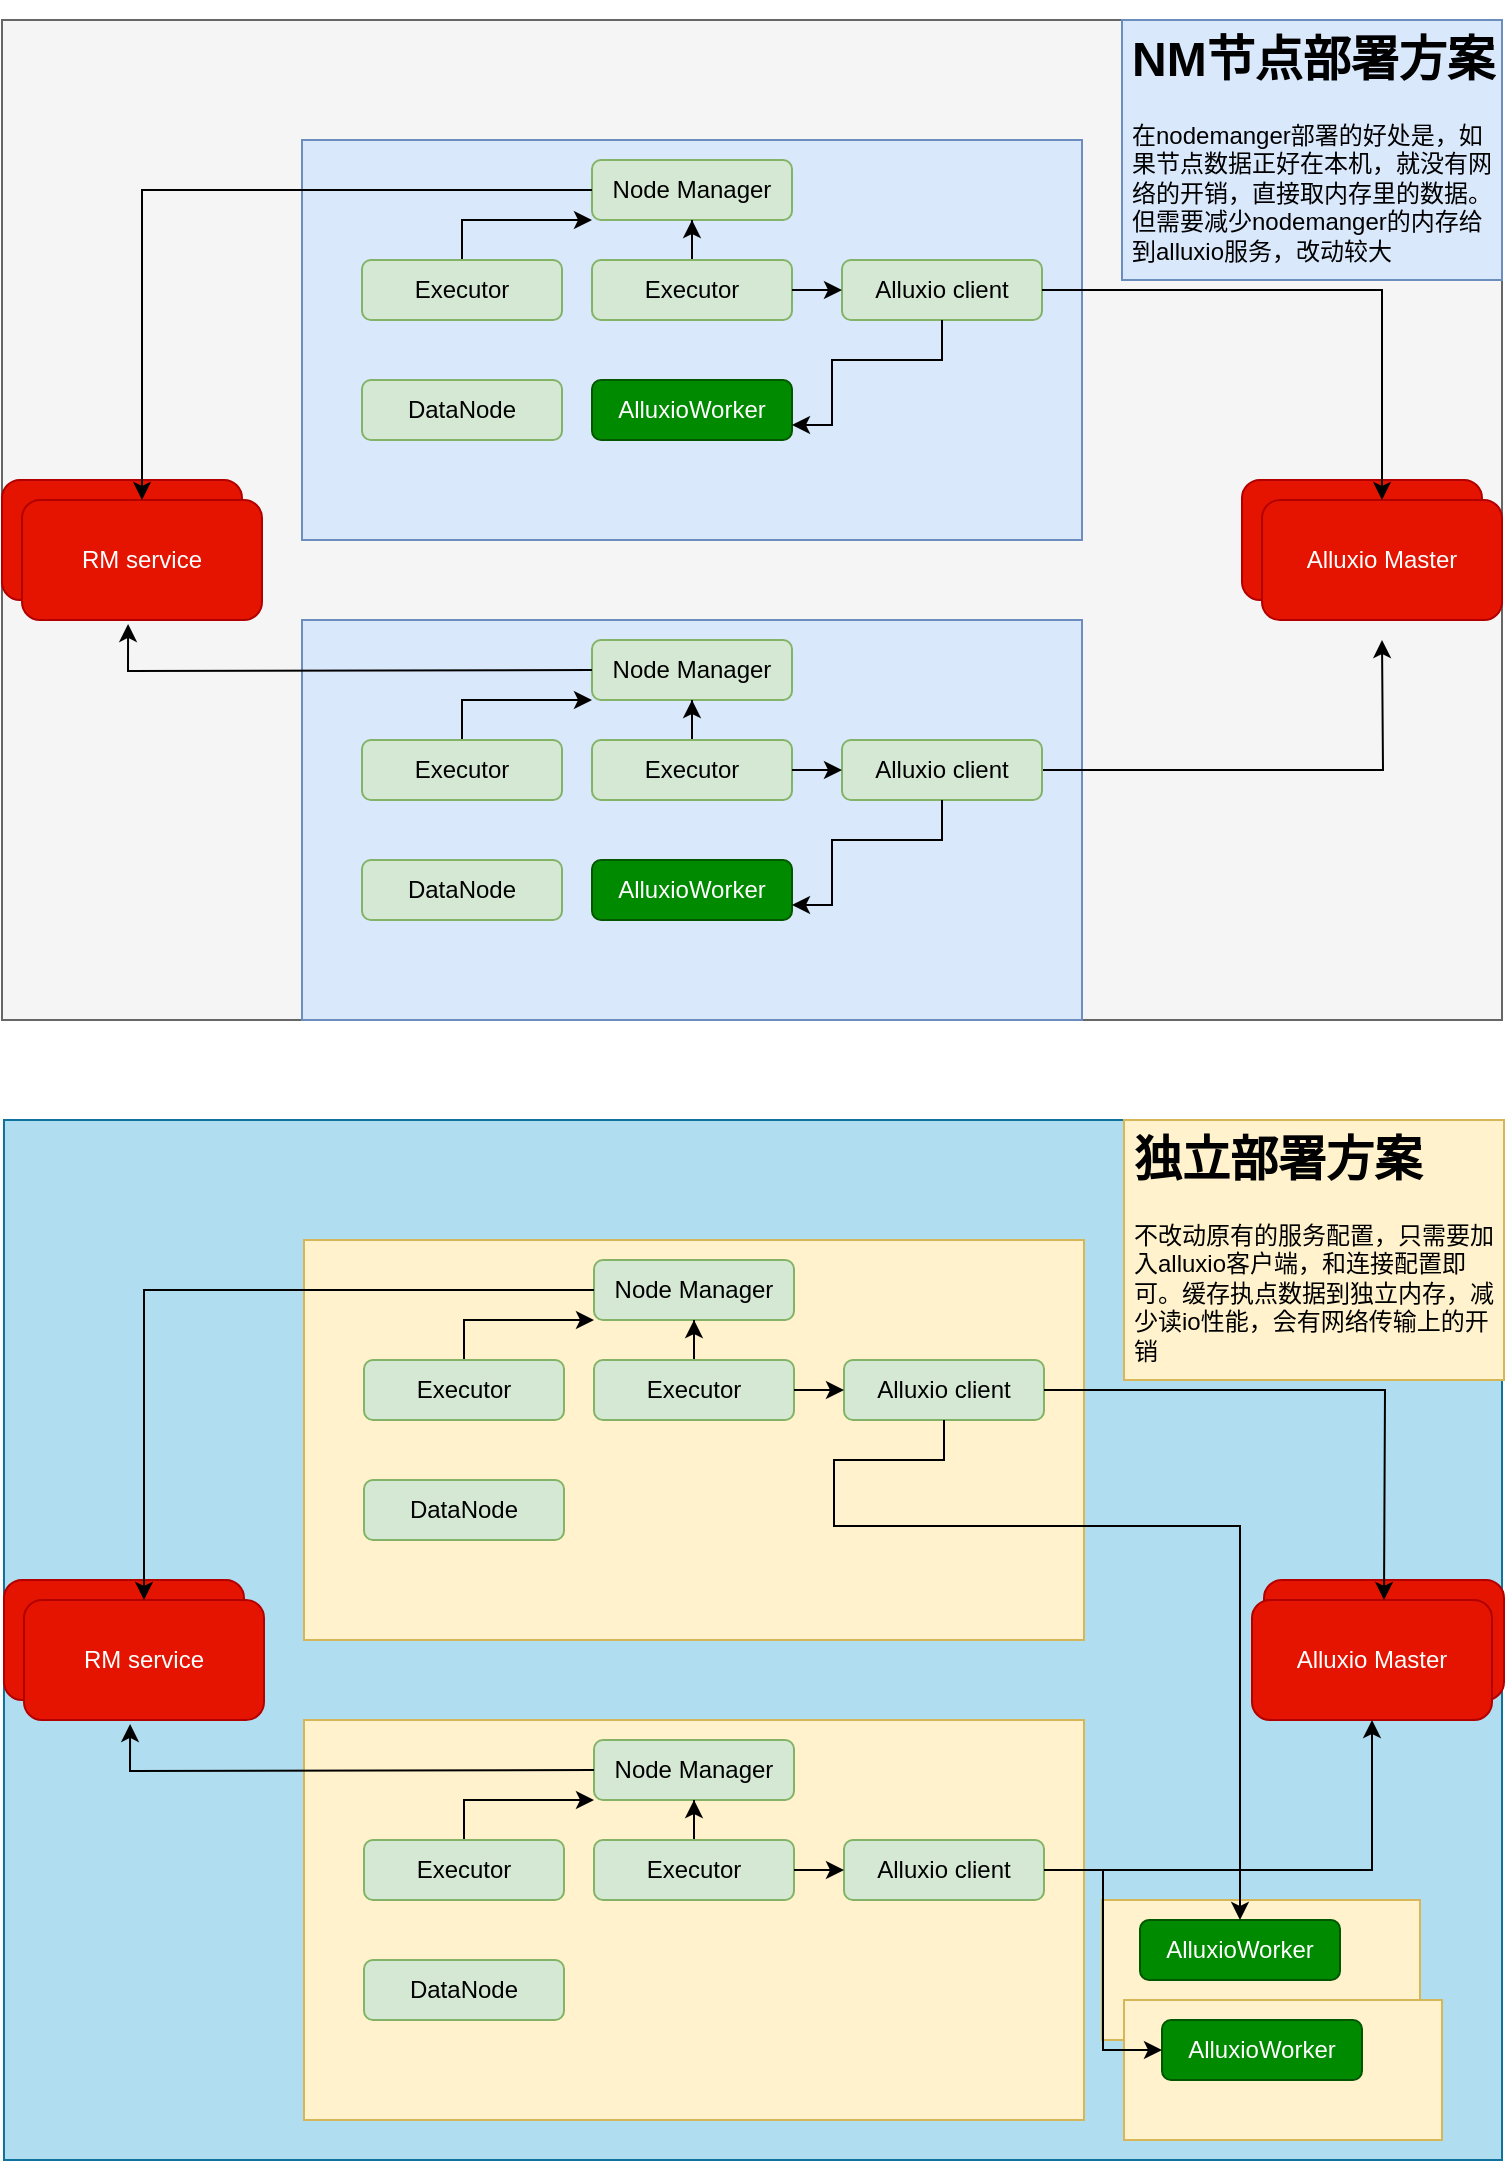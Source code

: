<mxfile version="15.7.4" type="github">
  <diagram id="t_1q5KEKuvA8vM5OTTdt" name="Page-1">
    <mxGraphModel dx="1422" dy="762" grid="1" gridSize="10" guides="1" tooltips="1" connect="1" arrows="1" fold="1" page="1" pageScale="1" pageWidth="827" pageHeight="1169" math="0" shadow="0">
      <root>
        <mxCell id="0" />
        <mxCell id="1" parent="0" />
        <mxCell id="02zp73fsQsVZQxTClNC5-87" value="" style="group" vertex="1" connectable="0" parent="1">
          <mxGeometry x="10" y="10" width="750" height="500" as="geometry" />
        </mxCell>
        <mxCell id="02zp73fsQsVZQxTClNC5-120" value="" style="rounded=0;whiteSpace=wrap;html=1;fillColor=#f5f5f5;strokeColor=#666666;fontColor=#333333;" vertex="1" parent="02zp73fsQsVZQxTClNC5-87">
          <mxGeometry width="750" height="500" as="geometry" />
        </mxCell>
        <mxCell id="02zp73fsQsVZQxTClNC5-2" value="" style="rounded=0;whiteSpace=wrap;html=1;fillColor=#dae8fc;strokeColor=#6c8ebf;" vertex="1" parent="02zp73fsQsVZQxTClNC5-87">
          <mxGeometry x="150" y="60" width="390" height="200" as="geometry" />
        </mxCell>
        <mxCell id="02zp73fsQsVZQxTClNC5-3" value="Node Manager" style="rounded=1;whiteSpace=wrap;html=1;fillColor=#d5e8d4;strokeColor=#82b366;" vertex="1" parent="02zp73fsQsVZQxTClNC5-87">
          <mxGeometry x="295" y="70" width="100" height="30" as="geometry" />
        </mxCell>
        <mxCell id="02zp73fsQsVZQxTClNC5-4" value="" style="rounded=1;whiteSpace=wrap;html=1;fillColor=#e51400;fontColor=#ffffff;strokeColor=#B20000;" vertex="1" parent="02zp73fsQsVZQxTClNC5-87">
          <mxGeometry x="620" y="230" width="120" height="60" as="geometry" />
        </mxCell>
        <mxCell id="02zp73fsQsVZQxTClNC5-26" style="edgeStyle=orthogonalEdgeStyle;rounded=0;orthogonalLoop=1;jettySize=auto;html=1;exitX=0.5;exitY=0;exitDx=0;exitDy=0;entryX=0;entryY=1;entryDx=0;entryDy=0;" edge="1" parent="02zp73fsQsVZQxTClNC5-87" source="02zp73fsQsVZQxTClNC5-5" target="02zp73fsQsVZQxTClNC5-3">
          <mxGeometry relative="1" as="geometry" />
        </mxCell>
        <mxCell id="02zp73fsQsVZQxTClNC5-5" value="Executor" style="rounded=1;whiteSpace=wrap;html=1;fillColor=#d5e8d4;strokeColor=#82b366;" vertex="1" parent="02zp73fsQsVZQxTClNC5-87">
          <mxGeometry x="180" y="120" width="100" height="30" as="geometry" />
        </mxCell>
        <mxCell id="02zp73fsQsVZQxTClNC5-25" style="edgeStyle=orthogonalEdgeStyle;rounded=0;orthogonalLoop=1;jettySize=auto;html=1;exitX=0.5;exitY=0;exitDx=0;exitDy=0;" edge="1" parent="02zp73fsQsVZQxTClNC5-87" source="02zp73fsQsVZQxTClNC5-6" target="02zp73fsQsVZQxTClNC5-3">
          <mxGeometry relative="1" as="geometry" />
        </mxCell>
        <mxCell id="02zp73fsQsVZQxTClNC5-6" value="Executor" style="rounded=1;whiteSpace=wrap;html=1;fillColor=#d5e8d4;strokeColor=#82b366;" vertex="1" parent="02zp73fsQsVZQxTClNC5-87">
          <mxGeometry x="295" y="120" width="100" height="30" as="geometry" />
        </mxCell>
        <mxCell id="02zp73fsQsVZQxTClNC5-7" value="Alluxio client" style="rounded=1;whiteSpace=wrap;html=1;fillColor=#d5e8d4;strokeColor=#82b366;" vertex="1" parent="02zp73fsQsVZQxTClNC5-87">
          <mxGeometry x="420" y="120" width="100" height="30" as="geometry" />
        </mxCell>
        <mxCell id="02zp73fsQsVZQxTClNC5-27" style="edgeStyle=orthogonalEdgeStyle;rounded=0;orthogonalLoop=1;jettySize=auto;html=1;exitX=1;exitY=0.5;exitDx=0;exitDy=0;entryX=0;entryY=0.5;entryDx=0;entryDy=0;" edge="1" parent="02zp73fsQsVZQxTClNC5-87" source="02zp73fsQsVZQxTClNC5-6" target="02zp73fsQsVZQxTClNC5-7">
          <mxGeometry relative="1" as="geometry" />
        </mxCell>
        <mxCell id="02zp73fsQsVZQxTClNC5-8" value="DataNode" style="rounded=1;whiteSpace=wrap;html=1;fillColor=#d5e8d4;strokeColor=#82b366;" vertex="1" parent="02zp73fsQsVZQxTClNC5-87">
          <mxGeometry x="180" y="180" width="100" height="30" as="geometry" />
        </mxCell>
        <mxCell id="02zp73fsQsVZQxTClNC5-9" value="AlluxioWorker" style="rounded=1;whiteSpace=wrap;html=1;fillColor=#008a00;strokeColor=#005700;fontColor=#ffffff;" vertex="1" parent="02zp73fsQsVZQxTClNC5-87">
          <mxGeometry x="295" y="180" width="100" height="30" as="geometry" />
        </mxCell>
        <mxCell id="02zp73fsQsVZQxTClNC5-31" style="edgeStyle=orthogonalEdgeStyle;rounded=0;orthogonalLoop=1;jettySize=auto;html=1;entryX=1;entryY=0.75;entryDx=0;entryDy=0;" edge="1" parent="02zp73fsQsVZQxTClNC5-87" source="02zp73fsQsVZQxTClNC5-7" target="02zp73fsQsVZQxTClNC5-9">
          <mxGeometry relative="1" as="geometry">
            <Array as="points">
              <mxPoint x="470" y="170" />
              <mxPoint x="415" y="170" />
              <mxPoint x="415" y="203" />
            </Array>
          </mxGeometry>
        </mxCell>
        <mxCell id="02zp73fsQsVZQxTClNC5-10" value="Alluxio Master" style="rounded=1;whiteSpace=wrap;html=1;fillColor=#e51400;fontColor=#ffffff;strokeColor=#B20000;" vertex="1" parent="02zp73fsQsVZQxTClNC5-87">
          <mxGeometry x="630" y="240" width="120" height="60" as="geometry" />
        </mxCell>
        <mxCell id="02zp73fsQsVZQxTClNC5-32" style="edgeStyle=orthogonalEdgeStyle;rounded=0;orthogonalLoop=1;jettySize=auto;html=1;exitX=1;exitY=0.5;exitDx=0;exitDy=0;" edge="1" parent="02zp73fsQsVZQxTClNC5-87" source="02zp73fsQsVZQxTClNC5-7" target="02zp73fsQsVZQxTClNC5-10">
          <mxGeometry relative="1" as="geometry" />
        </mxCell>
        <mxCell id="02zp73fsQsVZQxTClNC5-20" value="" style="rounded=1;whiteSpace=wrap;html=1;fillColor=#e51400;fontColor=#ffffff;strokeColor=#B20000;" vertex="1" parent="02zp73fsQsVZQxTClNC5-87">
          <mxGeometry y="230" width="120" height="60" as="geometry" />
        </mxCell>
        <mxCell id="02zp73fsQsVZQxTClNC5-21" value="RM service" style="rounded=1;whiteSpace=wrap;html=1;fillColor=#e51400;fontColor=#ffffff;strokeColor=#B20000;" vertex="1" parent="02zp73fsQsVZQxTClNC5-87">
          <mxGeometry x="10" y="240" width="120" height="60" as="geometry" />
        </mxCell>
        <mxCell id="02zp73fsQsVZQxTClNC5-22" style="edgeStyle=orthogonalEdgeStyle;rounded=0;orthogonalLoop=1;jettySize=auto;html=1;exitX=0;exitY=0.5;exitDx=0;exitDy=0;entryX=0.5;entryY=0;entryDx=0;entryDy=0;" edge="1" parent="02zp73fsQsVZQxTClNC5-87" source="02zp73fsQsVZQxTClNC5-3" target="02zp73fsQsVZQxTClNC5-21">
          <mxGeometry relative="1" as="geometry" />
        </mxCell>
        <mxCell id="02zp73fsQsVZQxTClNC5-43" value="" style="rounded=0;whiteSpace=wrap;html=1;fillColor=#dae8fc;strokeColor=#6c8ebf;" vertex="1" parent="02zp73fsQsVZQxTClNC5-87">
          <mxGeometry x="150" y="300" width="390" height="200" as="geometry" />
        </mxCell>
        <mxCell id="02zp73fsQsVZQxTClNC5-44" value="Node Manager" style="rounded=1;whiteSpace=wrap;html=1;fillColor=#d5e8d4;strokeColor=#82b366;" vertex="1" parent="02zp73fsQsVZQxTClNC5-87">
          <mxGeometry x="295" y="310" width="100" height="30" as="geometry" />
        </mxCell>
        <mxCell id="02zp73fsQsVZQxTClNC5-45" style="edgeStyle=orthogonalEdgeStyle;rounded=0;orthogonalLoop=1;jettySize=auto;html=1;exitX=0.5;exitY=0;exitDx=0;exitDy=0;entryX=0;entryY=1;entryDx=0;entryDy=0;" edge="1" parent="02zp73fsQsVZQxTClNC5-87" source="02zp73fsQsVZQxTClNC5-46" target="02zp73fsQsVZQxTClNC5-44">
          <mxGeometry relative="1" as="geometry" />
        </mxCell>
        <mxCell id="02zp73fsQsVZQxTClNC5-46" value="Executor" style="rounded=1;whiteSpace=wrap;html=1;fillColor=#d5e8d4;strokeColor=#82b366;" vertex="1" parent="02zp73fsQsVZQxTClNC5-87">
          <mxGeometry x="180" y="360" width="100" height="30" as="geometry" />
        </mxCell>
        <mxCell id="02zp73fsQsVZQxTClNC5-47" style="edgeStyle=orthogonalEdgeStyle;rounded=0;orthogonalLoop=1;jettySize=auto;html=1;exitX=0.5;exitY=0;exitDx=0;exitDy=0;" edge="1" parent="02zp73fsQsVZQxTClNC5-87" source="02zp73fsQsVZQxTClNC5-49" target="02zp73fsQsVZQxTClNC5-44">
          <mxGeometry relative="1" as="geometry" />
        </mxCell>
        <mxCell id="02zp73fsQsVZQxTClNC5-49" value="Executor" style="rounded=1;whiteSpace=wrap;html=1;fillColor=#d5e8d4;strokeColor=#82b366;" vertex="1" parent="02zp73fsQsVZQxTClNC5-87">
          <mxGeometry x="295" y="360" width="100" height="30" as="geometry" />
        </mxCell>
        <mxCell id="02zp73fsQsVZQxTClNC5-54" style="edgeStyle=orthogonalEdgeStyle;rounded=0;orthogonalLoop=1;jettySize=auto;html=1;exitX=1;exitY=0.5;exitDx=0;exitDy=0;" edge="1" parent="02zp73fsQsVZQxTClNC5-87" source="02zp73fsQsVZQxTClNC5-51">
          <mxGeometry relative="1" as="geometry">
            <mxPoint x="690" y="310" as="targetPoint" />
          </mxGeometry>
        </mxCell>
        <mxCell id="02zp73fsQsVZQxTClNC5-51" value="Alluxio client" style="rounded=1;whiteSpace=wrap;html=1;fillColor=#d5e8d4;strokeColor=#82b366;" vertex="1" parent="02zp73fsQsVZQxTClNC5-87">
          <mxGeometry x="420" y="360" width="100" height="30" as="geometry" />
        </mxCell>
        <mxCell id="02zp73fsQsVZQxTClNC5-48" style="edgeStyle=orthogonalEdgeStyle;rounded=0;orthogonalLoop=1;jettySize=auto;html=1;exitX=1;exitY=0.5;exitDx=0;exitDy=0;entryX=0;entryY=0.5;entryDx=0;entryDy=0;" edge="1" parent="02zp73fsQsVZQxTClNC5-87" source="02zp73fsQsVZQxTClNC5-49" target="02zp73fsQsVZQxTClNC5-51">
          <mxGeometry relative="1" as="geometry" />
        </mxCell>
        <mxCell id="02zp73fsQsVZQxTClNC5-52" value="DataNode" style="rounded=1;whiteSpace=wrap;html=1;fillColor=#d5e8d4;strokeColor=#82b366;" vertex="1" parent="02zp73fsQsVZQxTClNC5-87">
          <mxGeometry x="180" y="420" width="100" height="30" as="geometry" />
        </mxCell>
        <mxCell id="02zp73fsQsVZQxTClNC5-53" value="AlluxioWorker" style="rounded=1;whiteSpace=wrap;html=1;fillColor=#008a00;strokeColor=#005700;fontColor=#ffffff;" vertex="1" parent="02zp73fsQsVZQxTClNC5-87">
          <mxGeometry x="295" y="420" width="100" height="30" as="geometry" />
        </mxCell>
        <mxCell id="02zp73fsQsVZQxTClNC5-50" style="edgeStyle=orthogonalEdgeStyle;rounded=0;orthogonalLoop=1;jettySize=auto;html=1;entryX=1;entryY=0.75;entryDx=0;entryDy=0;" edge="1" parent="02zp73fsQsVZQxTClNC5-87" source="02zp73fsQsVZQxTClNC5-51" target="02zp73fsQsVZQxTClNC5-53">
          <mxGeometry relative="1" as="geometry">
            <Array as="points">
              <mxPoint x="470" y="410" />
              <mxPoint x="415" y="410" />
              <mxPoint x="415" y="443" />
            </Array>
          </mxGeometry>
        </mxCell>
        <mxCell id="02zp73fsQsVZQxTClNC5-23" style="edgeStyle=orthogonalEdgeStyle;rounded=0;orthogonalLoop=1;jettySize=auto;html=1;exitX=0;exitY=0.5;exitDx=0;exitDy=0;entryX=0.442;entryY=1.033;entryDx=0;entryDy=0;entryPerimeter=0;" edge="1" parent="02zp73fsQsVZQxTClNC5-87" target="02zp73fsQsVZQxTClNC5-21">
          <mxGeometry relative="1" as="geometry">
            <mxPoint x="295" y="325" as="sourcePoint" />
          </mxGeometry>
        </mxCell>
        <mxCell id="02zp73fsQsVZQxTClNC5-56" value="&lt;h1&gt;NM节点部署方案&lt;/h1&gt;&lt;p&gt;在nodemanger部署的好处是，如果节点数据正好在本机，就没有网络的开销，直接取内存里的数据。但需要减少nodemanger的内存给到alluxio服务，改动较大&lt;/p&gt;" style="text;html=1;strokeColor=#6c8ebf;fillColor=#dae8fc;spacing=5;spacingTop=-20;whiteSpace=wrap;overflow=hidden;rounded=0;" vertex="1" parent="02zp73fsQsVZQxTClNC5-87">
          <mxGeometry x="560" width="190" height="130" as="geometry" />
        </mxCell>
        <mxCell id="02zp73fsQsVZQxTClNC5-155" value="" style="rounded=0;whiteSpace=wrap;html=1;fillColor=#b1ddf0;strokeColor=#10739e;" vertex="1" parent="1">
          <mxGeometry x="11" y="560" width="749" height="520" as="geometry" />
        </mxCell>
        <mxCell id="02zp73fsQsVZQxTClNC5-89" value="" style="rounded=0;whiteSpace=wrap;html=1;fillColor=#fff2cc;strokeColor=#d6b656;" vertex="1" parent="1">
          <mxGeometry x="161" y="620" width="390" height="200" as="geometry" />
        </mxCell>
        <mxCell id="02zp73fsQsVZQxTClNC5-90" value="Node Manager" style="rounded=1;whiteSpace=wrap;html=1;fillColor=#d5e8d4;strokeColor=#82b366;" vertex="1" parent="1">
          <mxGeometry x="306" y="630" width="100" height="30" as="geometry" />
        </mxCell>
        <mxCell id="02zp73fsQsVZQxTClNC5-91" value="" style="rounded=1;whiteSpace=wrap;html=1;fillColor=#e51400;fontColor=#ffffff;strokeColor=#B20000;" vertex="1" parent="1">
          <mxGeometry x="641" y="790" width="120" height="60" as="geometry" />
        </mxCell>
        <mxCell id="02zp73fsQsVZQxTClNC5-92" style="edgeStyle=orthogonalEdgeStyle;rounded=0;orthogonalLoop=1;jettySize=auto;html=1;exitX=0.5;exitY=0;exitDx=0;exitDy=0;entryX=0;entryY=1;entryDx=0;entryDy=0;" edge="1" parent="1" source="02zp73fsQsVZQxTClNC5-93" target="02zp73fsQsVZQxTClNC5-90">
          <mxGeometry x="30" y="560" as="geometry" />
        </mxCell>
        <mxCell id="02zp73fsQsVZQxTClNC5-93" value="Executor" style="rounded=1;whiteSpace=wrap;html=1;fillColor=#d5e8d4;strokeColor=#82b366;" vertex="1" parent="1">
          <mxGeometry x="191" y="680" width="100" height="30" as="geometry" />
        </mxCell>
        <mxCell id="02zp73fsQsVZQxTClNC5-94" style="edgeStyle=orthogonalEdgeStyle;rounded=0;orthogonalLoop=1;jettySize=auto;html=1;exitX=0.5;exitY=0;exitDx=0;exitDy=0;" edge="1" parent="1" source="02zp73fsQsVZQxTClNC5-95" target="02zp73fsQsVZQxTClNC5-90">
          <mxGeometry x="30" y="560" as="geometry" />
        </mxCell>
        <mxCell id="02zp73fsQsVZQxTClNC5-95" value="Executor" style="rounded=1;whiteSpace=wrap;html=1;fillColor=#d5e8d4;strokeColor=#82b366;" vertex="1" parent="1">
          <mxGeometry x="306" y="680" width="100" height="30" as="geometry" />
        </mxCell>
        <mxCell id="02zp73fsQsVZQxTClNC5-96" value="Alluxio client" style="rounded=1;whiteSpace=wrap;html=1;fillColor=#d5e8d4;strokeColor=#82b366;" vertex="1" parent="1">
          <mxGeometry x="431" y="680" width="100" height="30" as="geometry" />
        </mxCell>
        <mxCell id="02zp73fsQsVZQxTClNC5-97" style="edgeStyle=orthogonalEdgeStyle;rounded=0;orthogonalLoop=1;jettySize=auto;html=1;exitX=1;exitY=0.5;exitDx=0;exitDy=0;entryX=0;entryY=0.5;entryDx=0;entryDy=0;" edge="1" parent="1" source="02zp73fsQsVZQxTClNC5-95" target="02zp73fsQsVZQxTClNC5-96">
          <mxGeometry x="30" y="560" as="geometry" />
        </mxCell>
        <mxCell id="02zp73fsQsVZQxTClNC5-98" value="DataNode" style="rounded=1;whiteSpace=wrap;html=1;fillColor=#d5e8d4;strokeColor=#82b366;" vertex="1" parent="1">
          <mxGeometry x="191" y="740" width="100" height="30" as="geometry" />
        </mxCell>
        <mxCell id="02zp73fsQsVZQxTClNC5-101" value="Alluxio Master" style="rounded=1;whiteSpace=wrap;html=1;fillColor=#e51400;fontColor=#ffffff;strokeColor=#B20000;" vertex="1" parent="1">
          <mxGeometry x="635" y="800" width="120" height="60" as="geometry" />
        </mxCell>
        <mxCell id="02zp73fsQsVZQxTClNC5-102" style="edgeStyle=orthogonalEdgeStyle;rounded=0;orthogonalLoop=1;jettySize=auto;html=1;exitX=1;exitY=0.5;exitDx=0;exitDy=0;" edge="1" parent="1" source="02zp73fsQsVZQxTClNC5-96">
          <mxGeometry x="30" y="560" as="geometry">
            <mxPoint x="701" y="800" as="targetPoint" />
          </mxGeometry>
        </mxCell>
        <mxCell id="02zp73fsQsVZQxTClNC5-103" value="" style="rounded=1;whiteSpace=wrap;html=1;fillColor=#e51400;fontColor=#ffffff;strokeColor=#B20000;" vertex="1" parent="1">
          <mxGeometry x="11" y="790" width="120" height="60" as="geometry" />
        </mxCell>
        <mxCell id="02zp73fsQsVZQxTClNC5-104" value="RM service" style="rounded=1;whiteSpace=wrap;html=1;fillColor=#e51400;fontColor=#ffffff;strokeColor=#B20000;" vertex="1" parent="1">
          <mxGeometry x="21" y="800" width="120" height="60" as="geometry" />
        </mxCell>
        <mxCell id="02zp73fsQsVZQxTClNC5-105" style="edgeStyle=orthogonalEdgeStyle;rounded=0;orthogonalLoop=1;jettySize=auto;html=1;exitX=0;exitY=0.5;exitDx=0;exitDy=0;entryX=0.5;entryY=0;entryDx=0;entryDy=0;" edge="1" parent="1" source="02zp73fsQsVZQxTClNC5-90" target="02zp73fsQsVZQxTClNC5-104">
          <mxGeometry x="30" y="560" as="geometry" />
        </mxCell>
        <mxCell id="02zp73fsQsVZQxTClNC5-106" value="" style="rounded=0;whiteSpace=wrap;html=1;fillColor=#fff2cc;strokeColor=#d6b656;" vertex="1" parent="1">
          <mxGeometry x="161" y="860" width="390" height="200" as="geometry" />
        </mxCell>
        <mxCell id="02zp73fsQsVZQxTClNC5-107" value="Node Manager" style="rounded=1;whiteSpace=wrap;html=1;fillColor=#d5e8d4;strokeColor=#82b366;" vertex="1" parent="1">
          <mxGeometry x="306" y="870" width="100" height="30" as="geometry" />
        </mxCell>
        <mxCell id="02zp73fsQsVZQxTClNC5-108" style="edgeStyle=orthogonalEdgeStyle;rounded=0;orthogonalLoop=1;jettySize=auto;html=1;exitX=0.5;exitY=0;exitDx=0;exitDy=0;entryX=0;entryY=1;entryDx=0;entryDy=0;" edge="1" parent="1" source="02zp73fsQsVZQxTClNC5-109" target="02zp73fsQsVZQxTClNC5-107">
          <mxGeometry x="30" y="560" as="geometry" />
        </mxCell>
        <mxCell id="02zp73fsQsVZQxTClNC5-109" value="Executor" style="rounded=1;whiteSpace=wrap;html=1;fillColor=#d5e8d4;strokeColor=#82b366;" vertex="1" parent="1">
          <mxGeometry x="191" y="920" width="100" height="30" as="geometry" />
        </mxCell>
        <mxCell id="02zp73fsQsVZQxTClNC5-110" style="edgeStyle=orthogonalEdgeStyle;rounded=0;orthogonalLoop=1;jettySize=auto;html=1;exitX=0.5;exitY=0;exitDx=0;exitDy=0;" edge="1" parent="1" source="02zp73fsQsVZQxTClNC5-111" target="02zp73fsQsVZQxTClNC5-107">
          <mxGeometry x="30" y="560" as="geometry" />
        </mxCell>
        <mxCell id="02zp73fsQsVZQxTClNC5-111" value="Executor" style="rounded=1;whiteSpace=wrap;html=1;fillColor=#d5e8d4;strokeColor=#82b366;" vertex="1" parent="1">
          <mxGeometry x="306" y="920" width="100" height="30" as="geometry" />
        </mxCell>
        <mxCell id="02zp73fsQsVZQxTClNC5-112" style="edgeStyle=orthogonalEdgeStyle;rounded=0;orthogonalLoop=1;jettySize=auto;html=1;exitX=1;exitY=0.5;exitDx=0;exitDy=0;entryX=0.5;entryY=1;entryDx=0;entryDy=0;" edge="1" parent="1" source="02zp73fsQsVZQxTClNC5-113" target="02zp73fsQsVZQxTClNC5-101">
          <mxGeometry x="30" y="560" as="geometry">
            <mxPoint x="701" y="870" as="targetPoint" />
          </mxGeometry>
        </mxCell>
        <mxCell id="02zp73fsQsVZQxTClNC5-113" value="Alluxio client" style="rounded=1;whiteSpace=wrap;html=1;fillColor=#d5e8d4;strokeColor=#82b366;" vertex="1" parent="1">
          <mxGeometry x="431" y="920" width="100" height="30" as="geometry" />
        </mxCell>
        <mxCell id="02zp73fsQsVZQxTClNC5-114" style="edgeStyle=orthogonalEdgeStyle;rounded=0;orthogonalLoop=1;jettySize=auto;html=1;exitX=1;exitY=0.5;exitDx=0;exitDy=0;entryX=0;entryY=0.5;entryDx=0;entryDy=0;" edge="1" parent="1" source="02zp73fsQsVZQxTClNC5-111" target="02zp73fsQsVZQxTClNC5-113">
          <mxGeometry x="30" y="560" as="geometry" />
        </mxCell>
        <mxCell id="02zp73fsQsVZQxTClNC5-115" value="DataNode" style="rounded=1;whiteSpace=wrap;html=1;fillColor=#d5e8d4;strokeColor=#82b366;" vertex="1" parent="1">
          <mxGeometry x="191" y="980" width="100" height="30" as="geometry" />
        </mxCell>
        <mxCell id="02zp73fsQsVZQxTClNC5-118" style="edgeStyle=orthogonalEdgeStyle;rounded=0;orthogonalLoop=1;jettySize=auto;html=1;exitX=0;exitY=0.5;exitDx=0;exitDy=0;entryX=0.442;entryY=1.033;entryDx=0;entryDy=0;entryPerimeter=0;" edge="1" parent="1" target="02zp73fsQsVZQxTClNC5-104">
          <mxGeometry x="30" y="560" as="geometry">
            <mxPoint x="306" y="885" as="sourcePoint" />
          </mxGeometry>
        </mxCell>
        <mxCell id="02zp73fsQsVZQxTClNC5-119" value="&lt;h1&gt;独立部署方案&lt;/h1&gt;&lt;p&gt;不改动原有的服务配置，只需要加入alluxio客户端，和连接配置即可。缓存执点数据到独立内存，减少读io性能，会有网络传输上的开销&lt;/p&gt;" style="text;html=1;strokeColor=#d6b656;fillColor=#fff2cc;spacing=5;spacingTop=-20;whiteSpace=wrap;overflow=hidden;rounded=0;" vertex="1" parent="1">
          <mxGeometry x="571" y="560" width="190" height="130" as="geometry" />
        </mxCell>
        <mxCell id="02zp73fsQsVZQxTClNC5-156" value="" style="rounded=0;whiteSpace=wrap;html=1;fillColor=#fff2cc;strokeColor=#d6b656;" vertex="1" parent="1">
          <mxGeometry x="560" y="950" width="159" height="70" as="geometry" />
        </mxCell>
        <mxCell id="02zp73fsQsVZQxTClNC5-116" value="AlluxioWorker" style="rounded=1;whiteSpace=wrap;html=1;fillColor=#008a00;strokeColor=#005700;fontColor=#ffffff;" vertex="1" parent="1">
          <mxGeometry x="579" y="960" width="100" height="30" as="geometry" />
        </mxCell>
        <mxCell id="02zp73fsQsVZQxTClNC5-158" value="" style="rounded=0;whiteSpace=wrap;html=1;fillColor=#fff2cc;strokeColor=#d6b656;" vertex="1" parent="1">
          <mxGeometry x="571" y="1000" width="159" height="70" as="geometry" />
        </mxCell>
        <mxCell id="02zp73fsQsVZQxTClNC5-159" value="AlluxioWorker" style="rounded=1;whiteSpace=wrap;html=1;fillColor=#008a00;strokeColor=#005700;fontColor=#ffffff;" vertex="1" parent="1">
          <mxGeometry x="590" y="1010" width="100" height="30" as="geometry" />
        </mxCell>
        <mxCell id="02zp73fsQsVZQxTClNC5-100" style="edgeStyle=orthogonalEdgeStyle;rounded=0;orthogonalLoop=1;jettySize=auto;html=1;" edge="1" parent="1" source="02zp73fsQsVZQxTClNC5-96" target="02zp73fsQsVZQxTClNC5-116">
          <mxGeometry x="30" y="560" as="geometry">
            <Array as="points">
              <mxPoint x="481" y="730" />
              <mxPoint x="426" y="730" />
              <mxPoint x="426" y="763" />
              <mxPoint x="629" y="763" />
            </Array>
            <mxPoint x="406" y="762.5" as="targetPoint" />
          </mxGeometry>
        </mxCell>
        <mxCell id="02zp73fsQsVZQxTClNC5-162" style="edgeStyle=orthogonalEdgeStyle;rounded=0;orthogonalLoop=1;jettySize=auto;html=1;entryX=0;entryY=0.5;entryDx=0;entryDy=0;fontColor=#000000;" edge="1" parent="1" source="02zp73fsQsVZQxTClNC5-113" target="02zp73fsQsVZQxTClNC5-159">
          <mxGeometry relative="1" as="geometry" />
        </mxCell>
      </root>
    </mxGraphModel>
  </diagram>
</mxfile>
